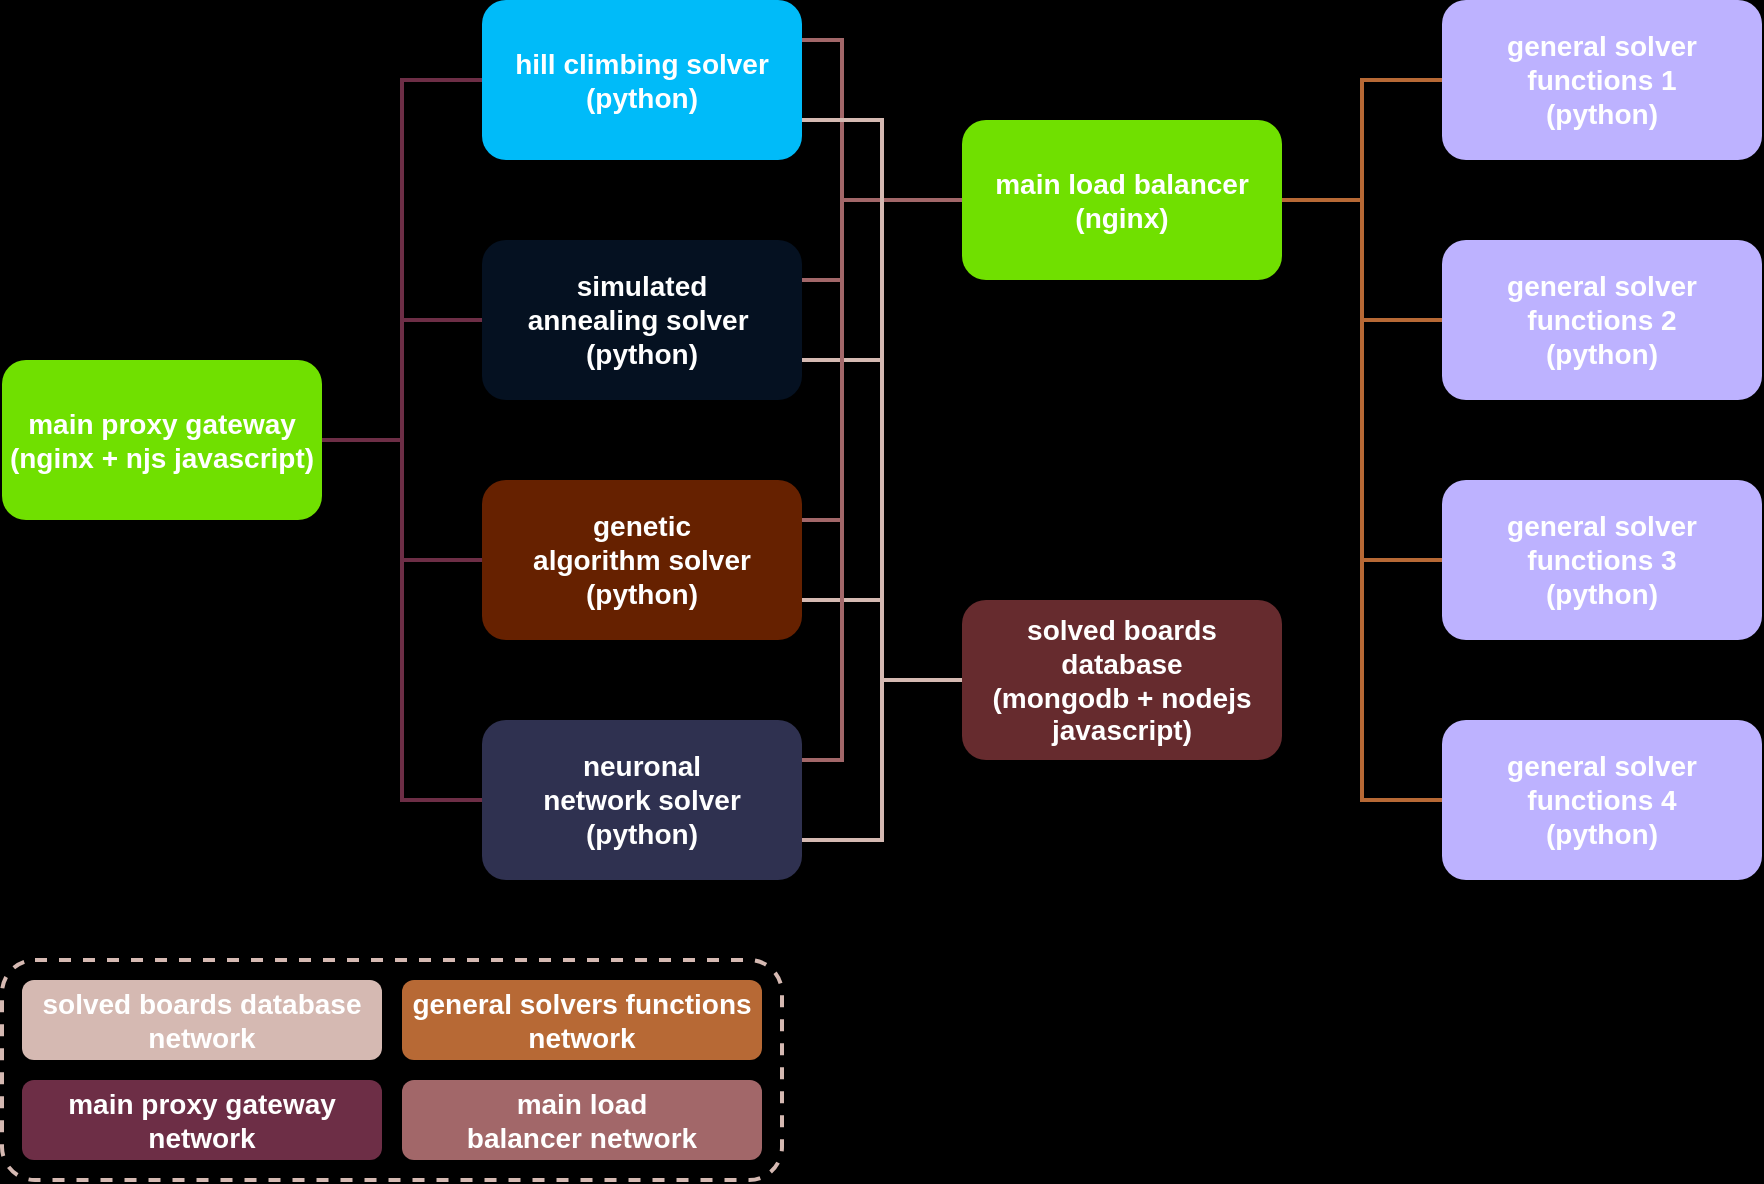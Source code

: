 <mxfile version="14.6.13" type="device"><diagram id="30tr9VLsO3jdmChQWb_J" name="Página-1"><mxGraphModel dx="868" dy="504" grid="1" gridSize="10" guides="1" tooltips="1" connect="1" arrows="1" fold="1" page="1" pageScale="1" pageWidth="827" pageHeight="1169" background="#000000" math="0" shadow="0"><root><mxCell id="0"/><mxCell id="1" parent="0"/><mxCell id="Awhfn4U-2MgHjP1Uj-N4-3" style="edgeStyle=orthogonalEdgeStyle;rounded=0;orthogonalLoop=1;jettySize=auto;html=1;exitX=1;exitY=0.5;exitDx=0;exitDy=0;entryX=0;entryY=0.5;entryDx=0;entryDy=0;endArrow=none;endFill=0;strokeWidth=2;strokeColor=#6d2e46;" parent="1" source="Awhfn4U-2MgHjP1Uj-N4-1" target="Awhfn4U-2MgHjP1Uj-N4-2" edge="1"><mxGeometry relative="1" as="geometry"/></mxCell><mxCell id="Awhfn4U-2MgHjP1Uj-N4-7" style="edgeStyle=orthogonalEdgeStyle;rounded=0;orthogonalLoop=1;jettySize=auto;html=1;exitX=1;exitY=0.5;exitDx=0;exitDy=0;entryX=0;entryY=0.5;entryDx=0;entryDy=0;endArrow=none;endFill=0;strokeWidth=2;strokeColor=#6d2e46;" parent="1" source="Awhfn4U-2MgHjP1Uj-N4-1" target="Awhfn4U-2MgHjP1Uj-N4-4" edge="1"><mxGeometry relative="1" as="geometry"/></mxCell><mxCell id="Awhfn4U-2MgHjP1Uj-N4-8" style="edgeStyle=orthogonalEdgeStyle;rounded=0;orthogonalLoop=1;jettySize=auto;html=1;exitX=1;exitY=0.5;exitDx=0;exitDy=0;entryX=0;entryY=0.5;entryDx=0;entryDy=0;endArrow=none;endFill=0;strokeWidth=2;strokeColor=#6d2e46;" parent="1" source="Awhfn4U-2MgHjP1Uj-N4-1" target="Awhfn4U-2MgHjP1Uj-N4-6" edge="1"><mxGeometry relative="1" as="geometry"/></mxCell><mxCell id="Awhfn4U-2MgHjP1Uj-N4-9" style="edgeStyle=orthogonalEdgeStyle;rounded=0;orthogonalLoop=1;jettySize=auto;html=1;exitX=1;exitY=0.5;exitDx=0;exitDy=0;entryX=0;entryY=0.5;entryDx=0;entryDy=0;endArrow=none;endFill=0;strokeWidth=2;strokeColor=#6d2e46;" parent="1" source="Awhfn4U-2MgHjP1Uj-N4-1" target="Awhfn4U-2MgHjP1Uj-N4-5" edge="1"><mxGeometry relative="1" as="geometry"/></mxCell><mxCell id="Awhfn4U-2MgHjP1Uj-N4-1" value="&lt;b&gt;&lt;font color=&quot;#ffffff&quot; style=&quot;font-size: 14px&quot;&gt;main proxy gateway&lt;br&gt;(nginx + njs javascript)&lt;br&gt;&lt;/font&gt;&lt;/b&gt;" style="rounded=1;whiteSpace=wrap;html=1;strokeWidth=2;strokeColor=none;fillColor=#70e000;" parent="1" vertex="1"><mxGeometry x="80" y="340" width="160" height="80" as="geometry"/></mxCell><mxCell id="Awhfn4U-2MgHjP1Uj-N4-12" style="edgeStyle=orthogonalEdgeStyle;rounded=0;orthogonalLoop=1;jettySize=auto;html=1;exitX=1;exitY=0.25;exitDx=0;exitDy=0;entryX=0;entryY=0.5;entryDx=0;entryDy=0;endArrow=none;endFill=0;strokeWidth=2;strokeColor=#a26769;" parent="1" source="Awhfn4U-2MgHjP1Uj-N4-2" target="Awhfn4U-2MgHjP1Uj-N4-10" edge="1"><mxGeometry relative="1" as="geometry"><Array as="points"><mxPoint x="500" y="300"/><mxPoint x="500" y="260"/></Array></mxGeometry></mxCell><mxCell id="Awhfn4U-2MgHjP1Uj-N4-16" style="edgeStyle=orthogonalEdgeStyle;rounded=0;orthogonalLoop=1;jettySize=auto;html=1;exitX=1;exitY=0.75;exitDx=0;exitDy=0;endArrow=none;endFill=0;strokeWidth=2;entryX=0;entryY=0.5;entryDx=0;entryDy=0;strokeColor=#d5b9b2;" parent="1" source="Awhfn4U-2MgHjP1Uj-N4-2" target="Awhfn4U-2MgHjP1Uj-N4-15" edge="1"><mxGeometry relative="1" as="geometry"><mxPoint x="530" y="480" as="targetPoint"/></mxGeometry></mxCell><mxCell id="Awhfn4U-2MgHjP1Uj-N4-2" value="&lt;b&gt;&lt;font color=&quot;#ffffff&quot;&gt;&lt;span style=&quot;font-size: 14px&quot;&gt;simulated annealing&amp;nbsp;solver&amp;nbsp;&lt;br&gt;&lt;/span&gt;&lt;/font&gt;&lt;span style=&quot;color: rgb(255 , 255 , 255) ; font-size: 14px&quot;&gt;(python)&lt;/span&gt;&lt;/b&gt;" style="rounded=1;whiteSpace=wrap;html=1;strokeWidth=2;fillColor=#0d2c54;opacity=40;strokeColor=none;" parent="1" vertex="1"><mxGeometry x="320" y="280" width="160" height="80" as="geometry"/></mxCell><mxCell id="Awhfn4U-2MgHjP1Uj-N4-13" style="edgeStyle=orthogonalEdgeStyle;rounded=0;orthogonalLoop=1;jettySize=auto;html=1;exitX=1;exitY=0.25;exitDx=0;exitDy=0;entryX=0;entryY=0.5;entryDx=0;entryDy=0;endArrow=none;endFill=0;strokeWidth=2;strokeColor=#a26769;" parent="1" source="Awhfn4U-2MgHjP1Uj-N4-4" target="Awhfn4U-2MgHjP1Uj-N4-10" edge="1"><mxGeometry relative="1" as="geometry"><Array as="points"><mxPoint x="500" y="420"/><mxPoint x="500" y="260"/></Array></mxGeometry></mxCell><mxCell id="Awhfn4U-2MgHjP1Uj-N4-17" style="edgeStyle=orthogonalEdgeStyle;rounded=0;orthogonalLoop=1;jettySize=auto;html=1;exitX=1;exitY=0.75;exitDx=0;exitDy=0;entryX=0;entryY=0.5;entryDx=0;entryDy=0;endArrow=none;endFill=0;strokeWidth=2;strokeColor=#d5b9b2;" parent="1" source="Awhfn4U-2MgHjP1Uj-N4-4" target="Awhfn4U-2MgHjP1Uj-N4-15" edge="1"><mxGeometry relative="1" as="geometry"/></mxCell><mxCell id="Awhfn4U-2MgHjP1Uj-N4-4" value="&lt;font color=&quot;#ffffff&quot;&gt;&lt;span style=&quot;font-size: 14px&quot;&gt;&lt;b&gt;genetic algorithm&amp;nbsp;solver (python)&lt;/b&gt;&lt;/span&gt;&lt;/font&gt;" style="rounded=1;whiteSpace=wrap;html=1;strokeWidth=2;strokeColor=none;fillColor=#ff5400;opacity=40;" parent="1" vertex="1"><mxGeometry x="320" y="400" width="160" height="80" as="geometry"/></mxCell><mxCell id="Awhfn4U-2MgHjP1Uj-N4-14" style="edgeStyle=orthogonalEdgeStyle;rounded=0;orthogonalLoop=1;jettySize=auto;html=1;exitX=1;exitY=0.25;exitDx=0;exitDy=0;entryX=0;entryY=0.5;entryDx=0;entryDy=0;endArrow=none;endFill=0;strokeWidth=2;strokeColor=#a26769;" parent="1" source="Awhfn4U-2MgHjP1Uj-N4-5" target="Awhfn4U-2MgHjP1Uj-N4-10" edge="1"><mxGeometry relative="1" as="geometry"><Array as="points"><mxPoint x="500" y="540"/><mxPoint x="500" y="260"/></Array></mxGeometry></mxCell><mxCell id="Awhfn4U-2MgHjP1Uj-N4-18" style="edgeStyle=orthogonalEdgeStyle;rounded=0;orthogonalLoop=1;jettySize=auto;html=1;exitX=1;exitY=0.75;exitDx=0;exitDy=0;entryX=0;entryY=0.5;entryDx=0;entryDy=0;endArrow=none;endFill=0;strokeWidth=2;strokeColor=#d5b9b2;" parent="1" source="Awhfn4U-2MgHjP1Uj-N4-5" target="Awhfn4U-2MgHjP1Uj-N4-15" edge="1"><mxGeometry relative="1" as="geometry"/></mxCell><mxCell id="Awhfn4U-2MgHjP1Uj-N4-5" value="&lt;font color=&quot;#ffffff&quot;&gt;&lt;span style=&quot;font-size: 14px&quot;&gt;&lt;b&gt;neuronal network&amp;nbsp;solver (python)&lt;/b&gt;&lt;/span&gt;&lt;/font&gt;" style="rounded=1;whiteSpace=wrap;html=1;strokeWidth=2;strokeColor=none;fillColor=#757bc8;opacity=40;" parent="1" vertex="1"><mxGeometry x="320" y="520" width="160" height="80" as="geometry"/></mxCell><mxCell id="Awhfn4U-2MgHjP1Uj-N4-11" style="edgeStyle=orthogonalEdgeStyle;rounded=0;orthogonalLoop=1;jettySize=auto;html=1;exitX=1;exitY=0.25;exitDx=0;exitDy=0;entryX=0;entryY=0.5;entryDx=0;entryDy=0;endArrow=none;endFill=0;strokeWidth=2;strokeColor=#a26769;" parent="1" source="Awhfn4U-2MgHjP1Uj-N4-6" target="Awhfn4U-2MgHjP1Uj-N4-10" edge="1"><mxGeometry relative="1" as="geometry"><Array as="points"><mxPoint x="500" y="180"/><mxPoint x="500" y="260"/></Array></mxGeometry></mxCell><mxCell id="Awhfn4U-2MgHjP1Uj-N4-19" style="edgeStyle=orthogonalEdgeStyle;rounded=0;orthogonalLoop=1;jettySize=auto;html=1;exitX=1;exitY=0.75;exitDx=0;exitDy=0;entryX=0;entryY=0.5;entryDx=0;entryDy=0;endArrow=none;endFill=0;strokeWidth=2;strokeColor=#d5b9b2;" parent="1" source="Awhfn4U-2MgHjP1Uj-N4-6" target="Awhfn4U-2MgHjP1Uj-N4-15" edge="1"><mxGeometry relative="1" as="geometry"/></mxCell><mxCell id="Awhfn4U-2MgHjP1Uj-N4-6" value="&lt;font color=&quot;#ffffff&quot; style=&quot;font-size: 14px&quot;&gt;&lt;b&gt;hill climbing solver (python)&lt;/b&gt;&lt;br&gt;&lt;/font&gt;" style="rounded=1;whiteSpace=wrap;html=1;strokeWidth=2;strokeColor=none;fillColor=#00bbf9;" parent="1" vertex="1"><mxGeometry x="320" y="160" width="160" height="80" as="geometry"/></mxCell><mxCell id="Awhfn4U-2MgHjP1Uj-N4-24" style="edgeStyle=orthogonalEdgeStyle;rounded=0;orthogonalLoop=1;jettySize=auto;html=1;exitX=1;exitY=0.5;exitDx=0;exitDy=0;entryX=0;entryY=0.5;entryDx=0;entryDy=0;endArrow=none;endFill=0;strokeWidth=2;strokeColor=#b76935;" parent="1" source="Awhfn4U-2MgHjP1Uj-N4-10" target="Awhfn4U-2MgHjP1Uj-N4-20" edge="1"><mxGeometry relative="1" as="geometry"/></mxCell><mxCell id="Awhfn4U-2MgHjP1Uj-N4-25" style="edgeStyle=orthogonalEdgeStyle;rounded=0;orthogonalLoop=1;jettySize=auto;html=1;exitX=1;exitY=0.5;exitDx=0;exitDy=0;entryX=0;entryY=0.5;entryDx=0;entryDy=0;endArrow=none;endFill=0;strokeWidth=2;strokeColor=#b76935;" parent="1" source="Awhfn4U-2MgHjP1Uj-N4-10" target="Awhfn4U-2MgHjP1Uj-N4-21" edge="1"><mxGeometry relative="1" as="geometry"/></mxCell><mxCell id="Awhfn4U-2MgHjP1Uj-N4-26" style="edgeStyle=orthogonalEdgeStyle;rounded=0;orthogonalLoop=1;jettySize=auto;html=1;exitX=1;exitY=0.5;exitDx=0;exitDy=0;entryX=0;entryY=0.5;entryDx=0;entryDy=0;endArrow=none;endFill=0;strokeWidth=2;strokeColor=#b76935;" parent="1" source="Awhfn4U-2MgHjP1Uj-N4-10" target="Awhfn4U-2MgHjP1Uj-N4-22" edge="1"><mxGeometry relative="1" as="geometry"/></mxCell><mxCell id="Awhfn4U-2MgHjP1Uj-N4-27" style="edgeStyle=orthogonalEdgeStyle;rounded=0;orthogonalLoop=1;jettySize=auto;html=1;exitX=1;exitY=0.5;exitDx=0;exitDy=0;entryX=0;entryY=0.5;entryDx=0;entryDy=0;endArrow=none;endFill=0;strokeWidth=2;strokeColor=#b76935;" parent="1" source="Awhfn4U-2MgHjP1Uj-N4-10" target="Awhfn4U-2MgHjP1Uj-N4-23" edge="1"><mxGeometry relative="1" as="geometry"/></mxCell><mxCell id="Awhfn4U-2MgHjP1Uj-N4-10" value="&lt;font style=&quot;font-size: 14px&quot; color=&quot;#ffffff&quot;&gt;&lt;b&gt;main load balancer&lt;br&gt;(nginx)&lt;br&gt;&lt;/b&gt;&lt;/font&gt;" style="rounded=1;whiteSpace=wrap;html=1;strokeWidth=2;strokeColor=none;fillColor=#70e000;" parent="1" vertex="1"><mxGeometry x="560" y="220" width="160" height="80" as="geometry"/></mxCell><mxCell id="Awhfn4U-2MgHjP1Uj-N4-15" value="&lt;font color=&quot;#ffffff&quot;&gt;&lt;span style=&quot;font-size: 14px&quot;&gt;&lt;b&gt;solved boards database &lt;br&gt;(mongodb + nodejs javascript)&lt;/b&gt;&lt;/span&gt;&lt;/font&gt;" style="rounded=1;whiteSpace=wrap;html=1;strokeWidth=2;strokeColor=none;glass=0;shadow=0;sketch=0;fillColor=#fe6d73;opacity=40;" parent="1" vertex="1"><mxGeometry x="560" y="460" width="160" height="80" as="geometry"/></mxCell><mxCell id="Awhfn4U-2MgHjP1Uj-N4-20" value="&lt;b style=&quot;font-size: 14px&quot;&gt;&lt;font color=&quot;#ffffff&quot; style=&quot;font-size: 14px&quot;&gt;general solver functions 1&lt;br&gt;(python)&lt;/font&gt;&lt;/b&gt;" style="rounded=1;whiteSpace=wrap;html=1;strokeWidth=2;strokeColor=none;fillColor=#bdb2ff;" parent="1" vertex="1"><mxGeometry x="800" y="160" width="160" height="80" as="geometry"/></mxCell><mxCell id="Awhfn4U-2MgHjP1Uj-N4-21" value="&lt;b style=&quot;font-size: 14px&quot;&gt;&lt;font color=&quot;#ffffff&quot;&gt;general solver functions 2&lt;br&gt;(python)&lt;/font&gt;&lt;/b&gt;" style="rounded=1;whiteSpace=wrap;html=1;strokeWidth=2;strokeColor=none;fillColor=#bdb2ff;" parent="1" vertex="1"><mxGeometry x="800" y="280" width="160" height="80" as="geometry"/></mxCell><mxCell id="Awhfn4U-2MgHjP1Uj-N4-22" value="&lt;b style=&quot;font-size: 14px&quot;&gt;&lt;font color=&quot;#ffffff&quot;&gt;general solver functions 3&lt;br&gt;(python)&lt;/font&gt;&lt;/b&gt;" style="rounded=1;whiteSpace=wrap;html=1;strokeWidth=2;strokeColor=none;fillColor=#bdb2ff;" parent="1" vertex="1"><mxGeometry x="800" y="400" width="160" height="80" as="geometry"/></mxCell><mxCell id="Awhfn4U-2MgHjP1Uj-N4-23" value="&lt;b style=&quot;font-size: 14px&quot;&gt;&lt;font color=&quot;#ffffff&quot;&gt;general solver functions 4&lt;br&gt;(python)&lt;/font&gt;&lt;/b&gt;" style="rounded=1;whiteSpace=wrap;html=1;strokeWidth=2;strokeColor=none;fillColor=#bdb2ff;" parent="1" vertex="1"><mxGeometry x="800" y="520" width="160" height="80" as="geometry"/></mxCell><mxCell id="Awhfn4U-2MgHjP1Uj-N4-29" value="&lt;b&gt;&lt;font style=&quot;font-size: 14px&quot;&gt;main proxy gateway network&lt;/font&gt;&lt;/b&gt;" style="text;html=1;strokeColor=none;align=center;verticalAlign=middle;whiteSpace=wrap;rounded=1;shadow=0;glass=0;sketch=0;fontColor=#FFFFFF;fillColor=#6D2E46;" parent="1" vertex="1"><mxGeometry x="90" y="700" width="180" height="40" as="geometry"/></mxCell><mxCell id="Awhfn4U-2MgHjP1Uj-N4-30" value="&lt;font&gt;&lt;span style=&quot;font-size: 14px&quot;&gt;&lt;b&gt;solved boards database network&lt;/b&gt;&lt;/span&gt;&lt;/font&gt;" style="text;html=1;strokeColor=none;align=center;verticalAlign=middle;whiteSpace=wrap;rounded=1;shadow=0;glass=0;sketch=0;fontColor=#FFFFFF;fillColor=#D5B9B2;" parent="1" vertex="1"><mxGeometry x="90" y="650" width="180" height="40" as="geometry"/></mxCell><mxCell id="Awhfn4U-2MgHjP1Uj-N4-31" value="&lt;font&gt;&lt;span style=&quot;font-size: 14px&quot;&gt;&lt;b&gt;main load balancer&amp;nbsp;network&lt;/b&gt;&lt;/span&gt;&lt;/font&gt;" style="text;html=1;strokeColor=none;align=center;verticalAlign=middle;whiteSpace=wrap;rounded=1;shadow=0;glass=0;sketch=0;fontColor=#FFFFFF;fillColor=#A26769;" parent="1" vertex="1"><mxGeometry x="280" y="700" width="180" height="40" as="geometry"/></mxCell><mxCell id="Awhfn4U-2MgHjP1Uj-N4-32" value="&lt;span style=&quot;font-size: 14px&quot;&gt;&lt;b&gt;general solvers functions network&lt;/b&gt;&lt;/span&gt;" style="text;html=1;strokeColor=none;align=center;verticalAlign=middle;whiteSpace=wrap;rounded=1;shadow=0;glass=0;sketch=0;fontColor=#FFFFFF;fillColor=#B76935;" parent="1" vertex="1"><mxGeometry x="280" y="650" width="180" height="40" as="geometry"/></mxCell><mxCell id="dX95Oryiuu4yGTpWrUk4-2" value="" style="rounded=1;whiteSpace=wrap;html=1;fillColor=none;strokeWidth=2;strokeColor=#D5B9B2;dashed=1;" vertex="1" parent="1"><mxGeometry x="80" y="640" width="390" height="110" as="geometry"/></mxCell></root></mxGraphModel></diagram></mxfile>